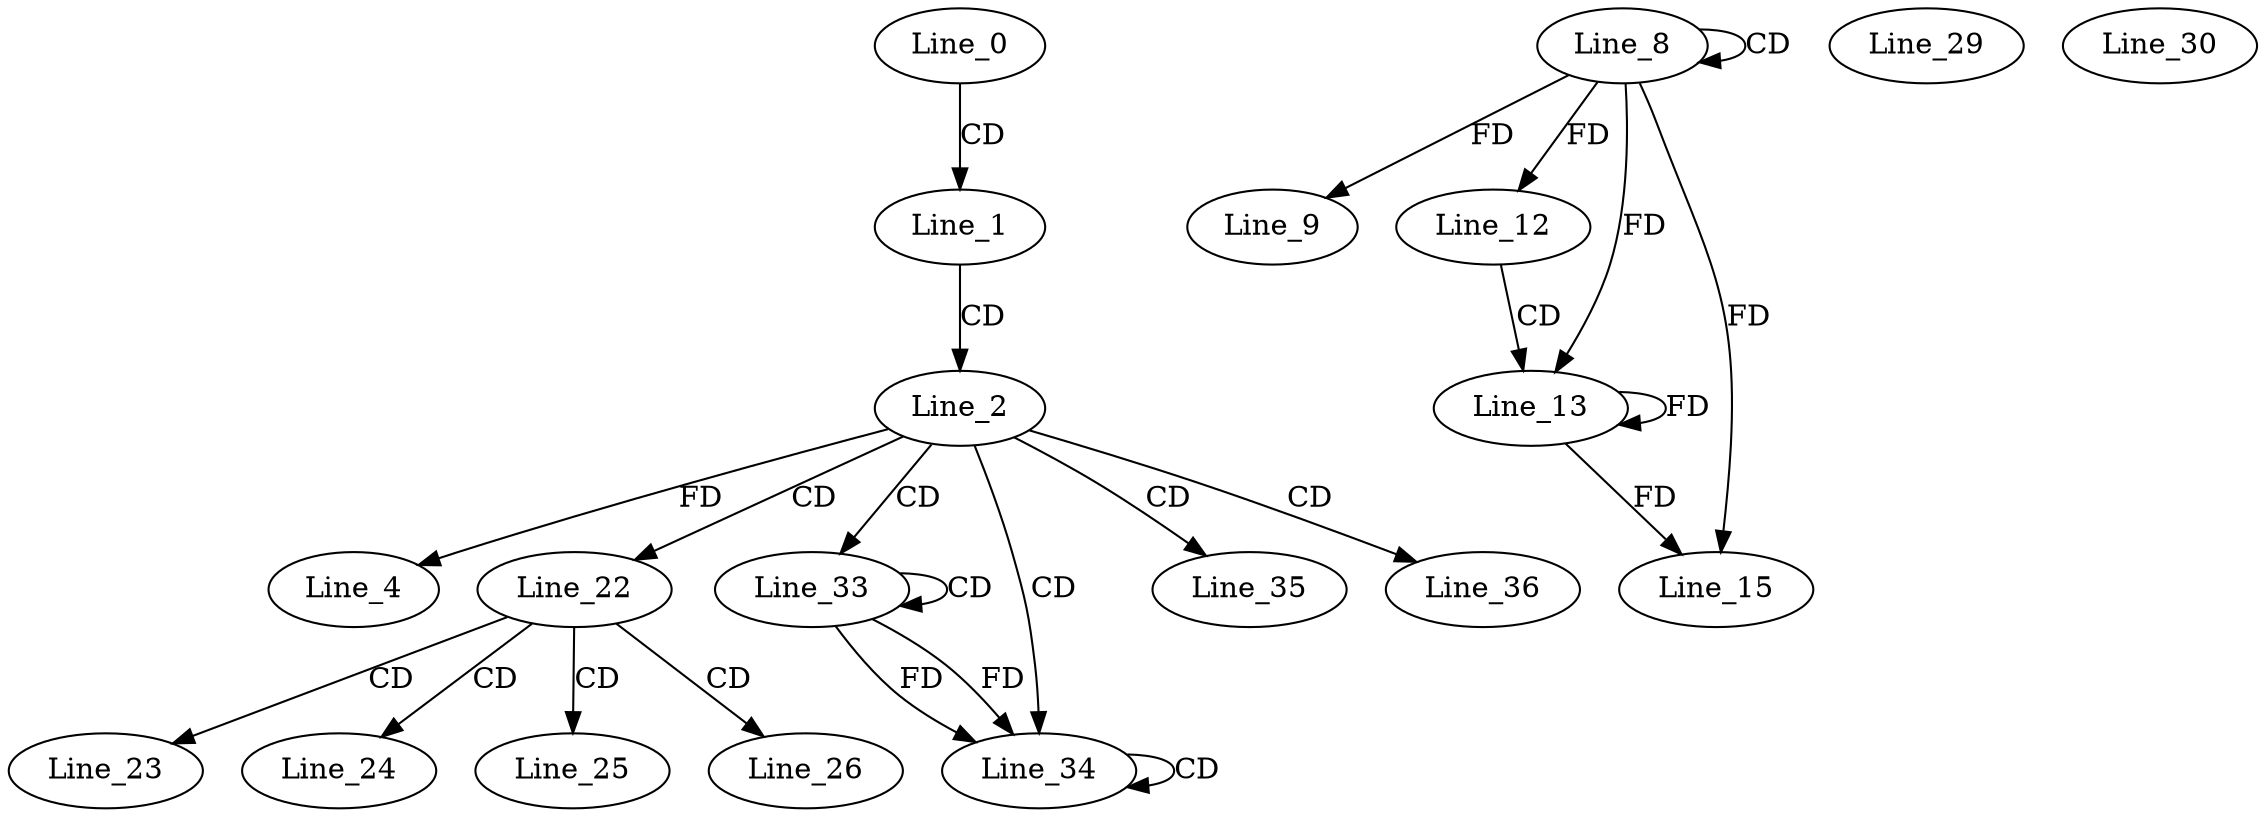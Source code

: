 digraph G {
  Line_0;
  Line_1;
  Line_2;
  Line_4;
  Line_8;
  Line_8;
  Line_9;
  Line_12;
  Line_12;
  Line_13;
  Line_13;
  Line_13;
  Line_15;
  Line_22;
  Line_23;
  Line_24;
  Line_25;
  Line_26;
  Line_29;
  Line_30;
  Line_33;
  Line_33;
  Line_34;
  Line_34;
  Line_35;
  Line_36;
  Line_0 -> Line_1 [ label="CD" ];
  Line_1 -> Line_2 [ label="CD" ];
  Line_2 -> Line_4 [ label="FD" ];
  Line_8 -> Line_8 [ label="CD" ];
  Line_8 -> Line_9 [ label="FD" ];
  Line_8 -> Line_12 [ label="FD" ];
  Line_12 -> Line_13 [ label="CD" ];
  Line_8 -> Line_13 [ label="FD" ];
  Line_13 -> Line_13 [ label="FD" ];
  Line_8 -> Line_15 [ label="FD" ];
  Line_13 -> Line_15 [ label="FD" ];
  Line_2 -> Line_22 [ label="CD" ];
  Line_22 -> Line_23 [ label="CD" ];
  Line_22 -> Line_24 [ label="CD" ];
  Line_22 -> Line_25 [ label="CD" ];
  Line_22 -> Line_26 [ label="CD" ];
  Line_2 -> Line_33 [ label="CD" ];
  Line_33 -> Line_33 [ label="CD" ];
  Line_2 -> Line_34 [ label="CD" ];
  Line_33 -> Line_34 [ label="FD" ];
  Line_34 -> Line_34 [ label="CD" ];
  Line_33 -> Line_34 [ label="FD" ];
  Line_2 -> Line_35 [ label="CD" ];
  Line_2 -> Line_36 [ label="CD" ];
}
